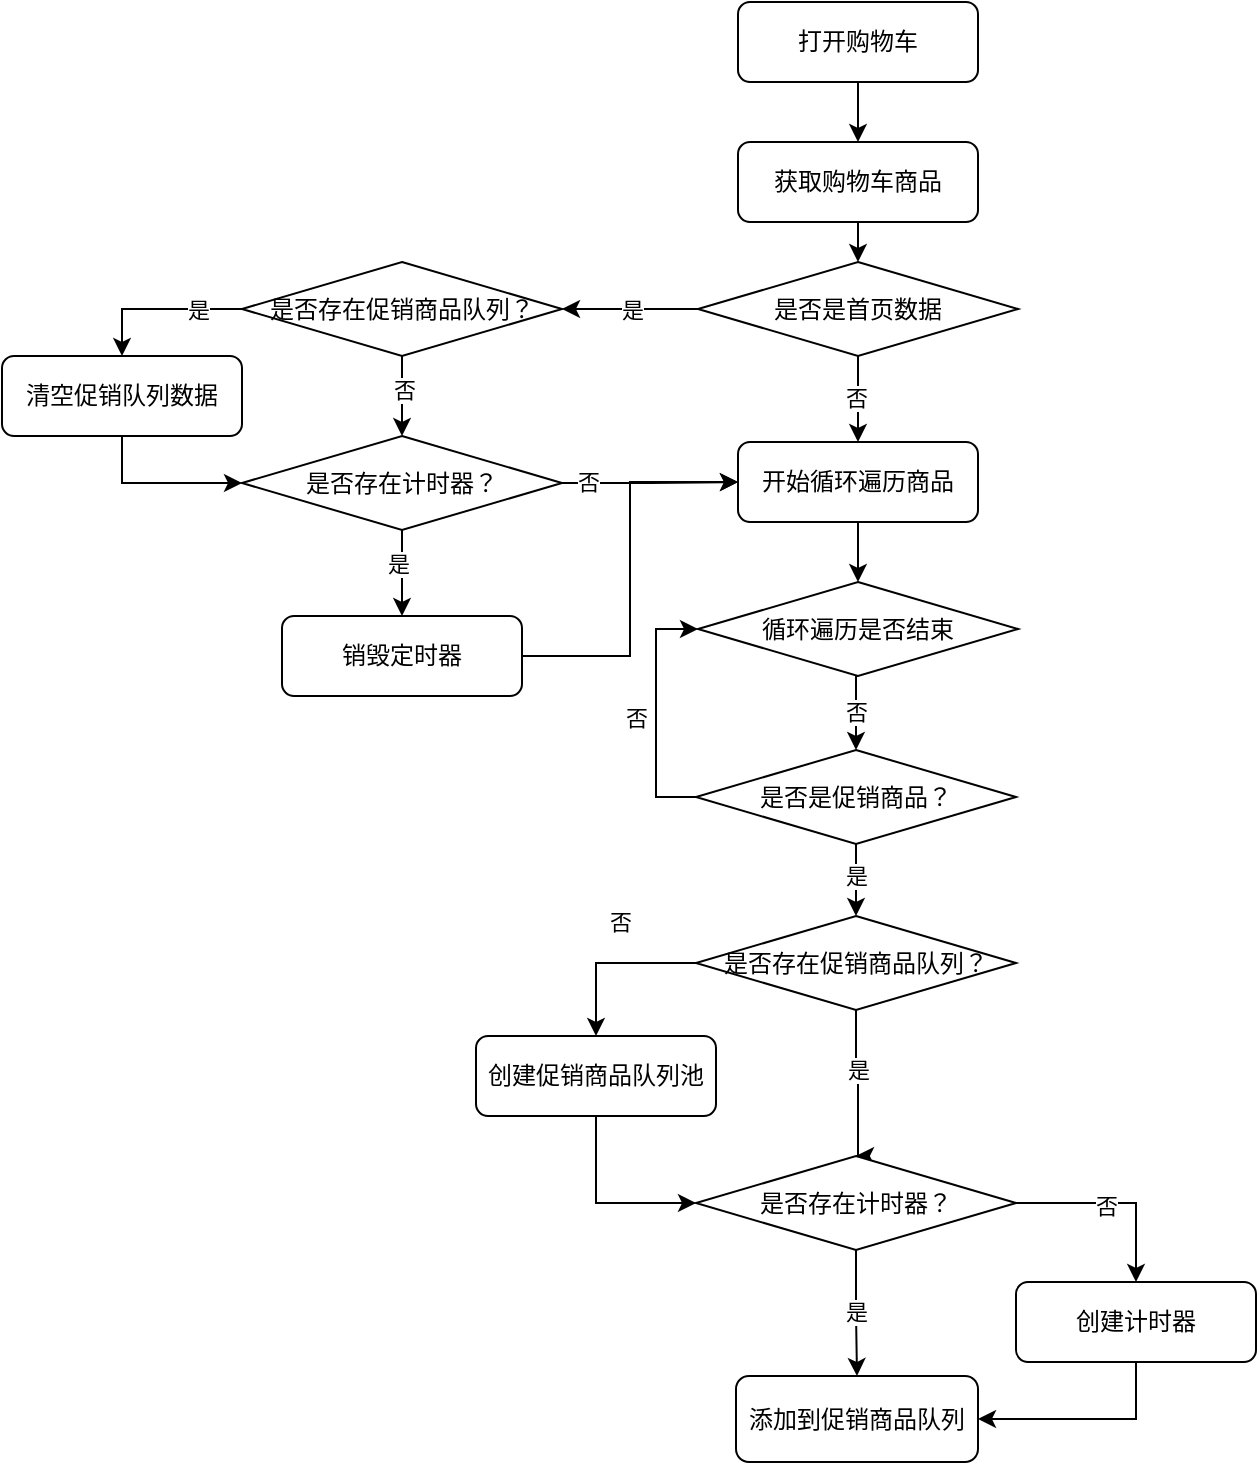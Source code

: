 <mxfile version="24.8.2">
  <diagram name="第 1 页" id="R6g4_k_lo_HqXa_tKg9e">
    <mxGraphModel dx="2069" dy="1897" grid="1" gridSize="10" guides="1" tooltips="1" connect="1" arrows="1" fold="1" page="1" pageScale="1" pageWidth="827" pageHeight="1169" math="0" shadow="0">
      <root>
        <mxCell id="0" />
        <mxCell id="1" parent="0" />
        <mxCell id="FPhpKPtuI8EvFTrIbxDG-2" style="edgeStyle=orthogonalEdgeStyle;rounded=0;orthogonalLoop=1;jettySize=auto;html=1;exitX=0.5;exitY=1;exitDx=0;exitDy=0;entryX=0.5;entryY=0;entryDx=0;entryDy=0;" edge="1" parent="1" source="IqsxcXfb04PyP9Ou5wMe-1" target="FPhpKPtuI8EvFTrIbxDG-1">
          <mxGeometry relative="1" as="geometry" />
        </mxCell>
        <mxCell id="IqsxcXfb04PyP9Ou5wMe-1" value="打开购物车" style="rounded=1;whiteSpace=wrap;html=1;" parent="1" vertex="1">
          <mxGeometry x="320" y="-100" width="120" height="40" as="geometry" />
        </mxCell>
        <mxCell id="FPhpKPtuI8EvFTrIbxDG-36" style="edgeStyle=orthogonalEdgeStyle;rounded=0;orthogonalLoop=1;jettySize=auto;html=1;exitX=0.5;exitY=1;exitDx=0;exitDy=0;entryX=0.5;entryY=0;entryDx=0;entryDy=0;" edge="1" parent="1" source="IqsxcXfb04PyP9Ou5wMe-4" target="FPhpKPtuI8EvFTrIbxDG-35">
          <mxGeometry relative="1" as="geometry" />
        </mxCell>
        <mxCell id="IqsxcXfb04PyP9Ou5wMe-4" value="开始循环遍历商品" style="rounded=1;whiteSpace=wrap;html=1;" parent="1" vertex="1">
          <mxGeometry x="320" y="120" width="120" height="40" as="geometry" />
        </mxCell>
        <mxCell id="IqsxcXfb04PyP9Ou5wMe-27" style="edgeStyle=orthogonalEdgeStyle;rounded=0;orthogonalLoop=1;jettySize=auto;html=1;exitX=0.5;exitY=1;exitDx=0;exitDy=0;entryX=0;entryY=0.5;entryDx=0;entryDy=0;" parent="1" source="IqsxcXfb04PyP9Ou5wMe-8" target="IqsxcXfb04PyP9Ou5wMe-26" edge="1">
          <mxGeometry relative="1" as="geometry" />
        </mxCell>
        <mxCell id="IqsxcXfb04PyP9Ou5wMe-8" value="创建促销商品队列池" style="rounded=1;whiteSpace=wrap;html=1;" parent="1" vertex="1">
          <mxGeometry x="189" y="417" width="120" height="40" as="geometry" />
        </mxCell>
        <mxCell id="IqsxcXfb04PyP9Ou5wMe-16" style="edgeStyle=orthogonalEdgeStyle;rounded=0;orthogonalLoop=1;jettySize=auto;html=1;exitX=0.5;exitY=1;exitDx=0;exitDy=0;entryX=0.5;entryY=0;entryDx=0;entryDy=0;" parent="1" source="IqsxcXfb04PyP9Ou5wMe-11" target="IqsxcXfb04PyP9Ou5wMe-15" edge="1">
          <mxGeometry relative="1" as="geometry" />
        </mxCell>
        <mxCell id="IqsxcXfb04PyP9Ou5wMe-21" value="是" style="edgeLabel;html=1;align=center;verticalAlign=middle;resizable=0;points=[];" parent="IqsxcXfb04PyP9Ou5wMe-16" vertex="1" connectable="0">
          <mxGeometry x="-0.15" relative="1" as="geometry">
            <mxPoint as="offset" />
          </mxGeometry>
        </mxCell>
        <mxCell id="FPhpKPtuI8EvFTrIbxDG-38" style="edgeStyle=orthogonalEdgeStyle;rounded=0;orthogonalLoop=1;jettySize=auto;html=1;exitX=0;exitY=0.5;exitDx=0;exitDy=0;entryX=0;entryY=0.5;entryDx=0;entryDy=0;" edge="1" parent="1" source="IqsxcXfb04PyP9Ou5wMe-11" target="FPhpKPtuI8EvFTrIbxDG-35">
          <mxGeometry relative="1" as="geometry" />
        </mxCell>
        <mxCell id="FPhpKPtuI8EvFTrIbxDG-39" value="否" style="edgeLabel;html=1;align=center;verticalAlign=middle;resizable=0;points=[];" vertex="1" connectable="0" parent="FPhpKPtuI8EvFTrIbxDG-38">
          <mxGeometry x="-0.05" y="1" relative="1" as="geometry">
            <mxPoint x="-9" as="offset" />
          </mxGeometry>
        </mxCell>
        <mxCell id="IqsxcXfb04PyP9Ou5wMe-11" value="是否是促销商品？" style="rhombus;whiteSpace=wrap;html=1;" parent="1" vertex="1">
          <mxGeometry x="299" y="274" width="160" height="47" as="geometry" />
        </mxCell>
        <mxCell id="IqsxcXfb04PyP9Ou5wMe-17" style="edgeStyle=orthogonalEdgeStyle;rounded=0;orthogonalLoop=1;jettySize=auto;html=1;exitX=0;exitY=0.5;exitDx=0;exitDy=0;entryX=0.5;entryY=0;entryDx=0;entryDy=0;" parent="1" source="IqsxcXfb04PyP9Ou5wMe-15" target="IqsxcXfb04PyP9Ou5wMe-8" edge="1">
          <mxGeometry relative="1" as="geometry" />
        </mxCell>
        <mxCell id="IqsxcXfb04PyP9Ou5wMe-18" value="否" style="edgeLabel;html=1;align=center;verticalAlign=middle;resizable=0;points=[];" parent="IqsxcXfb04PyP9Ou5wMe-17" vertex="1" connectable="0">
          <mxGeometry x="0.136" y="2" relative="1" as="geometry">
            <mxPoint x="11" y="-23" as="offset" />
          </mxGeometry>
        </mxCell>
        <mxCell id="IqsxcXfb04PyP9Ou5wMe-20" style="edgeStyle=orthogonalEdgeStyle;rounded=0;orthogonalLoop=1;jettySize=auto;html=1;exitX=0.5;exitY=1;exitDx=0;exitDy=0;entryX=0.5;entryY=0;entryDx=0;entryDy=0;" parent="1" source="IqsxcXfb04PyP9Ou5wMe-15" target="IqsxcXfb04PyP9Ou5wMe-26" edge="1">
          <mxGeometry relative="1" as="geometry">
            <mxPoint x="379" y="467" as="targetPoint" />
            <Array as="points">
              <mxPoint x="379" y="436" />
              <mxPoint x="380" y="436" />
            </Array>
          </mxGeometry>
        </mxCell>
        <mxCell id="IqsxcXfb04PyP9Ou5wMe-23" value="是" style="edgeLabel;html=1;align=center;verticalAlign=middle;resizable=0;points=[];" parent="IqsxcXfb04PyP9Ou5wMe-20" vertex="1" connectable="0">
          <mxGeometry x="-0.205" y="1" relative="1" as="geometry">
            <mxPoint as="offset" />
          </mxGeometry>
        </mxCell>
        <mxCell id="IqsxcXfb04PyP9Ou5wMe-15" value="是否存在促销商品队列？" style="rhombus;whiteSpace=wrap;html=1;" parent="1" vertex="1">
          <mxGeometry x="299" y="357" width="160" height="47" as="geometry" />
        </mxCell>
        <mxCell id="IqsxcXfb04PyP9Ou5wMe-25" value="&lt;div&gt;添加到促销商品队列&lt;/div&gt;" style="rounded=1;whiteSpace=wrap;html=1;" parent="1" vertex="1">
          <mxGeometry x="319" y="587" width="121" height="43" as="geometry" />
        </mxCell>
        <mxCell id="IqsxcXfb04PyP9Ou5wMe-29" style="edgeStyle=orthogonalEdgeStyle;rounded=0;orthogonalLoop=1;jettySize=auto;html=1;exitX=0.5;exitY=1;exitDx=0;exitDy=0;entryX=0.5;entryY=0;entryDx=0;entryDy=0;" parent="1" source="IqsxcXfb04PyP9Ou5wMe-26" target="IqsxcXfb04PyP9Ou5wMe-25" edge="1">
          <mxGeometry relative="1" as="geometry" />
        </mxCell>
        <mxCell id="IqsxcXfb04PyP9Ou5wMe-30" value="是" style="edgeLabel;html=1;align=center;verticalAlign=middle;resizable=0;points=[];" parent="IqsxcXfb04PyP9Ou5wMe-29" vertex="1" connectable="0">
          <mxGeometry x="-0.041" relative="1" as="geometry">
            <mxPoint as="offset" />
          </mxGeometry>
        </mxCell>
        <mxCell id="FPhpKPtuI8EvFTrIbxDG-33" style="edgeStyle=orthogonalEdgeStyle;rounded=0;orthogonalLoop=1;jettySize=auto;html=1;exitX=1;exitY=0.5;exitDx=0;exitDy=0;entryX=0.5;entryY=0;entryDx=0;entryDy=0;" edge="1" parent="1" source="IqsxcXfb04PyP9Ou5wMe-26" target="IqsxcXfb04PyP9Ou5wMe-28">
          <mxGeometry relative="1" as="geometry" />
        </mxCell>
        <mxCell id="FPhpKPtuI8EvFTrIbxDG-40" value="否" style="edgeLabel;html=1;align=center;verticalAlign=middle;resizable=0;points=[];" vertex="1" connectable="0" parent="FPhpKPtuI8EvFTrIbxDG-33">
          <mxGeometry x="-0.096" relative="1" as="geometry">
            <mxPoint y="1" as="offset" />
          </mxGeometry>
        </mxCell>
        <mxCell id="IqsxcXfb04PyP9Ou5wMe-26" value="是否存在计时器？" style="rhombus;whiteSpace=wrap;html=1;" parent="1" vertex="1">
          <mxGeometry x="299" y="477" width="160" height="47" as="geometry" />
        </mxCell>
        <mxCell id="FPhpKPtuI8EvFTrIbxDG-41" style="edgeStyle=orthogonalEdgeStyle;rounded=0;orthogonalLoop=1;jettySize=auto;html=1;exitX=0.5;exitY=1;exitDx=0;exitDy=0;entryX=1;entryY=0.5;entryDx=0;entryDy=0;" edge="1" parent="1" source="IqsxcXfb04PyP9Ou5wMe-28" target="IqsxcXfb04PyP9Ou5wMe-25">
          <mxGeometry relative="1" as="geometry" />
        </mxCell>
        <mxCell id="IqsxcXfb04PyP9Ou5wMe-28" value="创建计时器" style="rounded=1;whiteSpace=wrap;html=1;" parent="1" vertex="1">
          <mxGeometry x="459" y="540" width="120" height="40" as="geometry" />
        </mxCell>
        <mxCell id="FPhpKPtuI8EvFTrIbxDG-5" style="edgeStyle=orthogonalEdgeStyle;rounded=0;orthogonalLoop=1;jettySize=auto;html=1;exitX=0.5;exitY=1;exitDx=0;exitDy=0;entryX=0.5;entryY=0;entryDx=0;entryDy=0;" edge="1" parent="1" source="FPhpKPtuI8EvFTrIbxDG-1" target="FPhpKPtuI8EvFTrIbxDG-3">
          <mxGeometry relative="1" as="geometry" />
        </mxCell>
        <mxCell id="FPhpKPtuI8EvFTrIbxDG-1" value="获取购物车商品" style="rounded=1;whiteSpace=wrap;html=1;" vertex="1" parent="1">
          <mxGeometry x="320" y="-30" width="120" height="40" as="geometry" />
        </mxCell>
        <mxCell id="FPhpKPtuI8EvFTrIbxDG-4" style="edgeStyle=orthogonalEdgeStyle;rounded=0;orthogonalLoop=1;jettySize=auto;html=1;exitX=0.5;exitY=1;exitDx=0;exitDy=0;" edge="1" parent="1" source="FPhpKPtuI8EvFTrIbxDG-3" target="IqsxcXfb04PyP9Ou5wMe-4">
          <mxGeometry relative="1" as="geometry" />
        </mxCell>
        <mxCell id="FPhpKPtuI8EvFTrIbxDG-42" value="否" style="edgeLabel;html=1;align=center;verticalAlign=middle;resizable=0;points=[];" vertex="1" connectable="0" parent="FPhpKPtuI8EvFTrIbxDG-4">
          <mxGeometry x="-0.023" y="-1" relative="1" as="geometry">
            <mxPoint as="offset" />
          </mxGeometry>
        </mxCell>
        <mxCell id="FPhpKPtuI8EvFTrIbxDG-43" style="edgeStyle=orthogonalEdgeStyle;rounded=0;orthogonalLoop=1;jettySize=auto;html=1;exitX=0;exitY=0.5;exitDx=0;exitDy=0;entryX=1;entryY=0.5;entryDx=0;entryDy=0;" edge="1" parent="1" source="FPhpKPtuI8EvFTrIbxDG-3" target="FPhpKPtuI8EvFTrIbxDG-7">
          <mxGeometry relative="1" as="geometry" />
        </mxCell>
        <mxCell id="FPhpKPtuI8EvFTrIbxDG-44" value="是" style="edgeLabel;html=1;align=center;verticalAlign=middle;resizable=0;points=[];" vertex="1" connectable="0" parent="FPhpKPtuI8EvFTrIbxDG-43">
          <mxGeometry x="-0.017" relative="1" as="geometry">
            <mxPoint as="offset" />
          </mxGeometry>
        </mxCell>
        <mxCell id="FPhpKPtuI8EvFTrIbxDG-3" value="是否是首页数据" style="rhombus;whiteSpace=wrap;html=1;" vertex="1" parent="1">
          <mxGeometry x="300" y="30" width="160" height="47" as="geometry" />
        </mxCell>
        <mxCell id="FPhpKPtuI8EvFTrIbxDG-9" style="edgeStyle=orthogonalEdgeStyle;rounded=0;orthogonalLoop=1;jettySize=auto;html=1;exitX=0.5;exitY=1;exitDx=0;exitDy=0;entryX=0.5;entryY=0;entryDx=0;entryDy=0;" edge="1" parent="1" source="FPhpKPtuI8EvFTrIbxDG-7" target="FPhpKPtuI8EvFTrIbxDG-8">
          <mxGeometry relative="1" as="geometry" />
        </mxCell>
        <mxCell id="FPhpKPtuI8EvFTrIbxDG-19" value="否" style="edgeLabel;html=1;align=center;verticalAlign=middle;resizable=0;points=[];" vertex="1" connectable="0" parent="FPhpKPtuI8EvFTrIbxDG-9">
          <mxGeometry x="-0.163" y="1" relative="1" as="geometry">
            <mxPoint as="offset" />
          </mxGeometry>
        </mxCell>
        <mxCell id="FPhpKPtuI8EvFTrIbxDG-13" style="edgeStyle=orthogonalEdgeStyle;rounded=0;orthogonalLoop=1;jettySize=auto;html=1;exitX=0;exitY=0.5;exitDx=0;exitDy=0;entryX=0.5;entryY=0;entryDx=0;entryDy=0;" edge="1" parent="1" source="FPhpKPtuI8EvFTrIbxDG-7" target="FPhpKPtuI8EvFTrIbxDG-12">
          <mxGeometry relative="1" as="geometry" />
        </mxCell>
        <mxCell id="FPhpKPtuI8EvFTrIbxDG-16" value="是" style="edgeLabel;html=1;align=center;verticalAlign=middle;resizable=0;points=[];" vertex="1" connectable="0" parent="FPhpKPtuI8EvFTrIbxDG-13">
          <mxGeometry x="-0.471" relative="1" as="geometry">
            <mxPoint as="offset" />
          </mxGeometry>
        </mxCell>
        <mxCell id="FPhpKPtuI8EvFTrIbxDG-7" value="是否存在促销商品队列？" style="rhombus;whiteSpace=wrap;html=1;" vertex="1" parent="1">
          <mxGeometry x="72" y="30" width="160" height="47" as="geometry" />
        </mxCell>
        <mxCell id="FPhpKPtuI8EvFTrIbxDG-21" style="edgeStyle=orthogonalEdgeStyle;rounded=0;orthogonalLoop=1;jettySize=auto;html=1;exitX=0.5;exitY=1;exitDx=0;exitDy=0;entryX=0.5;entryY=0;entryDx=0;entryDy=0;" edge="1" parent="1" source="FPhpKPtuI8EvFTrIbxDG-8" target="FPhpKPtuI8EvFTrIbxDG-18">
          <mxGeometry relative="1" as="geometry" />
        </mxCell>
        <mxCell id="FPhpKPtuI8EvFTrIbxDG-22" value="是" style="edgeLabel;html=1;align=center;verticalAlign=middle;resizable=0;points=[];" vertex="1" connectable="0" parent="FPhpKPtuI8EvFTrIbxDG-21">
          <mxGeometry x="-0.209" y="-2" relative="1" as="geometry">
            <mxPoint as="offset" />
          </mxGeometry>
        </mxCell>
        <mxCell id="FPhpKPtuI8EvFTrIbxDG-27" style="edgeStyle=orthogonalEdgeStyle;rounded=0;orthogonalLoop=1;jettySize=auto;html=1;exitX=1;exitY=0.5;exitDx=0;exitDy=0;entryX=0;entryY=0.5;entryDx=0;entryDy=0;" edge="1" parent="1" source="FPhpKPtuI8EvFTrIbxDG-8" target="IqsxcXfb04PyP9Ou5wMe-4">
          <mxGeometry relative="1" as="geometry" />
        </mxCell>
        <mxCell id="FPhpKPtuI8EvFTrIbxDG-28" value="否" style="edgeLabel;html=1;align=center;verticalAlign=middle;resizable=0;points=[];" vertex="1" connectable="0" parent="FPhpKPtuI8EvFTrIbxDG-27">
          <mxGeometry x="-0.712" y="2" relative="1" as="geometry">
            <mxPoint y="1" as="offset" />
          </mxGeometry>
        </mxCell>
        <mxCell id="FPhpKPtuI8EvFTrIbxDG-8" value="是否存在计时器？" style="rhombus;whiteSpace=wrap;html=1;" vertex="1" parent="1">
          <mxGeometry x="72" y="117" width="160" height="47" as="geometry" />
        </mxCell>
        <mxCell id="FPhpKPtuI8EvFTrIbxDG-15" style="edgeStyle=orthogonalEdgeStyle;rounded=0;orthogonalLoop=1;jettySize=auto;html=1;exitX=0.5;exitY=1;exitDx=0;exitDy=0;entryX=0;entryY=0.5;entryDx=0;entryDy=0;" edge="1" parent="1" source="FPhpKPtuI8EvFTrIbxDG-12" target="FPhpKPtuI8EvFTrIbxDG-8">
          <mxGeometry relative="1" as="geometry" />
        </mxCell>
        <mxCell id="FPhpKPtuI8EvFTrIbxDG-12" value="清空促销队列数据" style="rounded=1;whiteSpace=wrap;html=1;" vertex="1" parent="1">
          <mxGeometry x="-48" y="77" width="120" height="40" as="geometry" />
        </mxCell>
        <mxCell id="FPhpKPtuI8EvFTrIbxDG-34" style="edgeStyle=orthogonalEdgeStyle;rounded=0;orthogonalLoop=1;jettySize=auto;html=1;exitX=1;exitY=0.5;exitDx=0;exitDy=0;entryX=0;entryY=0.5;entryDx=0;entryDy=0;" edge="1" parent="1" source="FPhpKPtuI8EvFTrIbxDG-18" target="IqsxcXfb04PyP9Ou5wMe-4">
          <mxGeometry relative="1" as="geometry" />
        </mxCell>
        <mxCell id="FPhpKPtuI8EvFTrIbxDG-18" value="销毁定时器" style="rounded=1;whiteSpace=wrap;html=1;" vertex="1" parent="1">
          <mxGeometry x="92" y="207" width="120" height="40" as="geometry" />
        </mxCell>
        <mxCell id="FPhpKPtuI8EvFTrIbxDG-37" value="否" style="edgeStyle=orthogonalEdgeStyle;rounded=0;orthogonalLoop=1;jettySize=auto;html=1;exitX=0.5;exitY=1;exitDx=0;exitDy=0;entryX=0.5;entryY=0;entryDx=0;entryDy=0;" edge="1" parent="1" source="FPhpKPtuI8EvFTrIbxDG-35" target="IqsxcXfb04PyP9Ou5wMe-11">
          <mxGeometry relative="1" as="geometry" />
        </mxCell>
        <mxCell id="FPhpKPtuI8EvFTrIbxDG-35" value="循环遍历是否结束" style="rhombus;whiteSpace=wrap;html=1;" vertex="1" parent="1">
          <mxGeometry x="300" y="190" width="160" height="47" as="geometry" />
        </mxCell>
      </root>
    </mxGraphModel>
  </diagram>
</mxfile>
